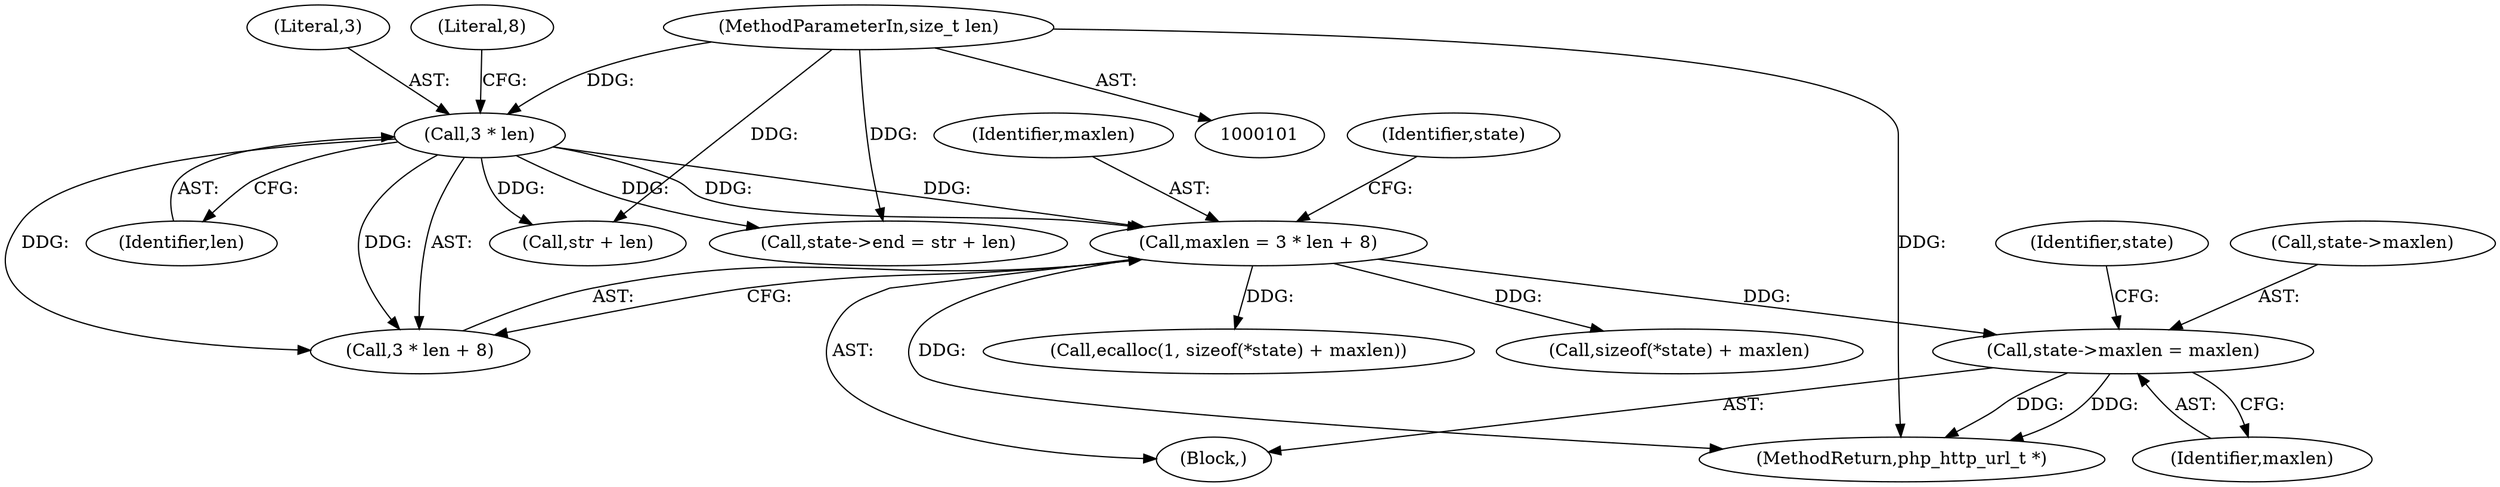 digraph "0_ext-http_3724cd76a28be1d6049b5537232e97ac_0@pointer" {
"1000141" [label="(Call,state->maxlen = maxlen)"];
"1000107" [label="(Call,maxlen = 3 * len + 8)"];
"1000110" [label="(Call,3 * len)"];
"1000103" [label="(MethodParameterIn,size_t len)"];
"1000119" [label="(Call,sizeof(*state) + maxlen)"];
"1000108" [label="(Identifier,maxlen)"];
"1000145" [label="(Identifier,maxlen)"];
"1000105" [label="(Block,)"];
"1000148" [label="(Identifier,state)"];
"1000103" [label="(MethodParameterIn,size_t len)"];
"1000109" [label="(Call,3 * len + 8)"];
"1000107" [label="(Call,maxlen = 3 * len + 8)"];
"1000110" [label="(Call,3 * len)"];
"1000116" [label="(Identifier,state)"];
"1000128" [label="(Call,str + len)"];
"1000111" [label="(Literal,3)"];
"1000190" [label="(MethodReturn,php_http_url_t *)"];
"1000113" [label="(Literal,8)"];
"1000141" [label="(Call,state->maxlen = maxlen)"];
"1000142" [label="(Call,state->maxlen)"];
"1000112" [label="(Identifier,len)"];
"1000124" [label="(Call,state->end = str + len)"];
"1000117" [label="(Call,ecalloc(1, sizeof(*state) + maxlen))"];
"1000141" -> "1000105"  [label="AST: "];
"1000141" -> "1000145"  [label="CFG: "];
"1000142" -> "1000141"  [label="AST: "];
"1000145" -> "1000141"  [label="AST: "];
"1000148" -> "1000141"  [label="CFG: "];
"1000141" -> "1000190"  [label="DDG: "];
"1000141" -> "1000190"  [label="DDG: "];
"1000107" -> "1000141"  [label="DDG: "];
"1000107" -> "1000105"  [label="AST: "];
"1000107" -> "1000109"  [label="CFG: "];
"1000108" -> "1000107"  [label="AST: "];
"1000109" -> "1000107"  [label="AST: "];
"1000116" -> "1000107"  [label="CFG: "];
"1000107" -> "1000190"  [label="DDG: "];
"1000110" -> "1000107"  [label="DDG: "];
"1000110" -> "1000107"  [label="DDG: "];
"1000107" -> "1000117"  [label="DDG: "];
"1000107" -> "1000119"  [label="DDG: "];
"1000110" -> "1000109"  [label="AST: "];
"1000110" -> "1000112"  [label="CFG: "];
"1000111" -> "1000110"  [label="AST: "];
"1000112" -> "1000110"  [label="AST: "];
"1000113" -> "1000110"  [label="CFG: "];
"1000110" -> "1000109"  [label="DDG: "];
"1000110" -> "1000109"  [label="DDG: "];
"1000103" -> "1000110"  [label="DDG: "];
"1000110" -> "1000124"  [label="DDG: "];
"1000110" -> "1000128"  [label="DDG: "];
"1000103" -> "1000101"  [label="AST: "];
"1000103" -> "1000190"  [label="DDG: "];
"1000103" -> "1000124"  [label="DDG: "];
"1000103" -> "1000128"  [label="DDG: "];
}
